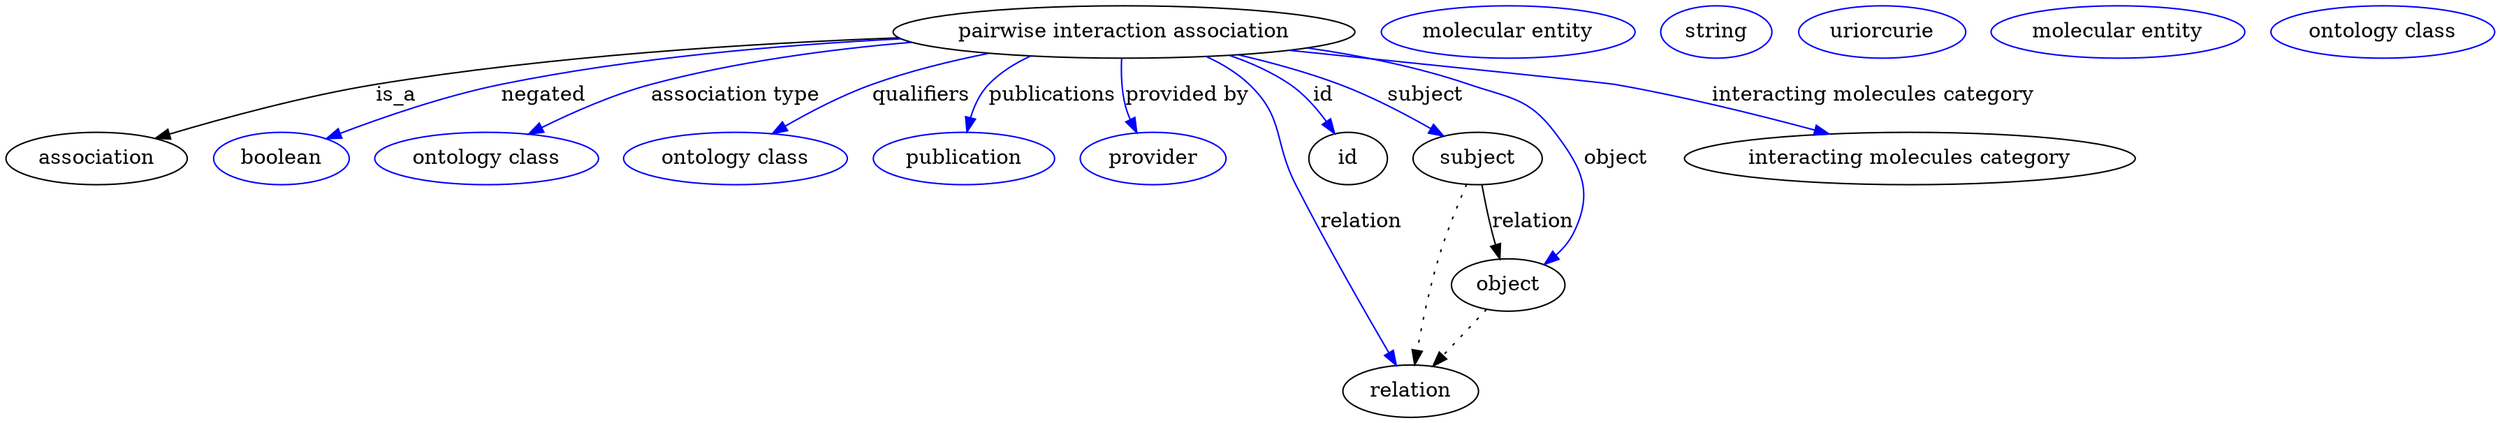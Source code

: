 digraph {
	graph [bb="0,0,1402.8,283"];
	node [label="\N"];
	"pairwise interaction association"	[height=0.5,
		label="pairwise interaction association",
		pos="640.05,265",
		width=3.3941];
	association	[height=0.5,
		pos="50.046,178",
		width=1.3902];
	"pairwise interaction association" -> association	[label=is_a,
		lp="230.05,221.5",
		pos="e,84.172,191.35 521.22,260.61 436.42,256.61 319.97,247.92 219.05,229 175.66,220.87 127.51,206.02 93.735,194.61"];
	negated	[color=blue,
		height=0.5,
		label=boolean,
		pos="156.05,178",
		width=1.0652];
	"pairwise interaction association" -> negated	[color=blue,
		label=negated,
		lp="317.55,221.5",
		pos="e,183.09,190.89 524.27,259.14 457.01,254.61 371.01,245.86 296.05,229 259.89,220.87 220.26,206.13 192.42,194.76",
		style=solid];
	"association type"	[color=blue,
		height=0.5,
		label="ontology class",
		pos="274.05,178",
		width=1.7151];
	"pairwise interaction association" -> "association type"	[color=blue,
		label="association type",
		lp="426.05,221.5",
		pos="e,301.13,194.31 531.85,256.57 485.11,251.52 430.21,243.07 382.05,229 357.11,221.72 330.61,209.52 310.1,199",
		style=solid];
	qualifiers	[color=blue,
		height=0.5,
		label="ontology class",
		pos="415.05,178",
		width=1.7151];
	"pairwise interaction association" -> qualifiers	[color=blue,
		label=qualifiers,
		lp="529.55,221.5",
		pos="e,439.12,194.8 571.49,250.04 549.55,244.6 525.43,237.59 504.05,229 484.62,221.2 464.17,209.95 447.78,200.1",
		style=solid];
	publications	[color=blue,
		height=0.5,
		label=publication,
		pos="545.05,178",
		width=1.3902];
	"pairwise interaction association" -> publications	[color=blue,
		label=publications,
		lp="602.55,221.5",
		pos="e,550.02,195.99 596.11,248.01 586.37,243 576.68,236.72 569.05,229 562.52,222.41 557.51,213.7 553.8,205.4",
		style=solid];
	"provided by"	[color=blue,
		height=0.5,
		label=provider,
		pos="653.05,178",
		width=1.1193];
	"pairwise interaction association" -> "provided by"	[color=blue,
		label="provided by",
		lp="674.05,221.5",
		pos="e,646.1,195.81 639.08,246.75 638.87,237.05 639.14,224.77 641.05,214 641.55,211.15 642.25,208.23 643.05,205.33",
		style=solid];
	subject	[height=0.5,
		pos="857.05,178",
		width=0.99297];
	"pairwise interaction association" -> subject	[color=blue,
		label=subject,
		lp="816.55,221.5",
		pos="e,835.68,192.59 703.17,249.53 723.57,244.05 746.07,237.13 766.05,229 787.03,220.45 809.36,208.24 826.64,198.03",
		style=solid];
	id	[height=0.5,
		pos="776.05,178",
		width=0.75];
	"pairwise interaction association" -> id	[color=blue,
		label=id,
		lp="756.55,221.5",
		pos="e,766.31,194.88 696.27,248.87 709.68,243.79 723.45,237.25 735.05,229 744.75,222.09 753.45,212.33 760.32,203.25",
		style=solid];
	relation	[height=0.5,
		pos="817.05,18",
		width=1.0471];
	"pairwise interaction association" -> relation	[color=blue,
		label=relation,
		lp="778.05,134.5",
		pos="e,807.5,35.773 680.82,248.02 690.24,242.96 699.66,236.65 707.05,229 730.65,204.54 724.56,190.26 740.05,160 760.94,119.18 786.75,\
72.631 802.55,44.552",
		style=solid];
	object	[height=0.5,
		pos="877.05,91",
		width=0.9027];
	"pairwise interaction association" -> object	[color=blue,
		label=object,
		lp="938.05,178",
		pos="e,897.37,105.33 724.31,251.96 768.91,245.05 818.75,236.32 840.05,229 869.56,218.85 882.93,220.68 902.05,196 921.15,171.33 927.58,\
155.58 915.05,127 912.65,121.53 908.92,116.53 904.72,112.14",
		style=solid];
	"interacting molecules category"	[height=0.5,
		pos="1101,178",
		width=3.3219];
	"pairwise interaction association" -> "interacting molecules category"	[color=blue,
		label="interacting molecules category",
		lp="1084,221.5",
		pos="e,1058.7,194.96 727.39,252.36 741.96,250.51 756.92,248.66 771.05,247 847.39,238.05 867.8,244.68 943.05,229 979.14,221.48 1018.7,\
208.96 1049.2,198.33",
		style=solid];
	subject -> relation	[pos="e,820.16,36.027 851.35,160.08 846.85,146.39 840.61,126.58 836.05,109 830.61,88.036 825.6,64.025 822.09,46.079",
		style=dotted];
	subject -> object	[label=relation,
		lp="890.05,134.5",
		pos="e,873.07,108.89 861.09,159.8 863.85,148.09 867.55,132.34 870.7,118.97"];
	"pairwise interaction association_subject"	[color=blue,
		height=0.5,
		label="molecular entity",
		pos="849.05,265",
		width=1.9137];
	"pairwise interaction association_id"	[color=blue,
		height=0.5,
		label=string,
		pos="966.05,265",
		width=0.84854];
	"pairwise interaction association_relation"	[color=blue,
		height=0.5,
		label=uriorcurie,
		pos="1060,265",
		width=1.2638];
	object -> relation	[pos="e,830.74,35.205 863.73,74.243 855.99,65.088 846.09,53.364 837.39,43.074",
		style=dotted];
	"pairwise interaction association_object"	[color=blue,
		height=0.5,
		label="molecular entity",
		pos="1192,265",
		width=1.9137];
	"pairwise interaction association_interacting molecules category"	[color=blue,
		height=0.5,
		label="ontology class",
		pos="1341,265",
		width=1.7151];
}
